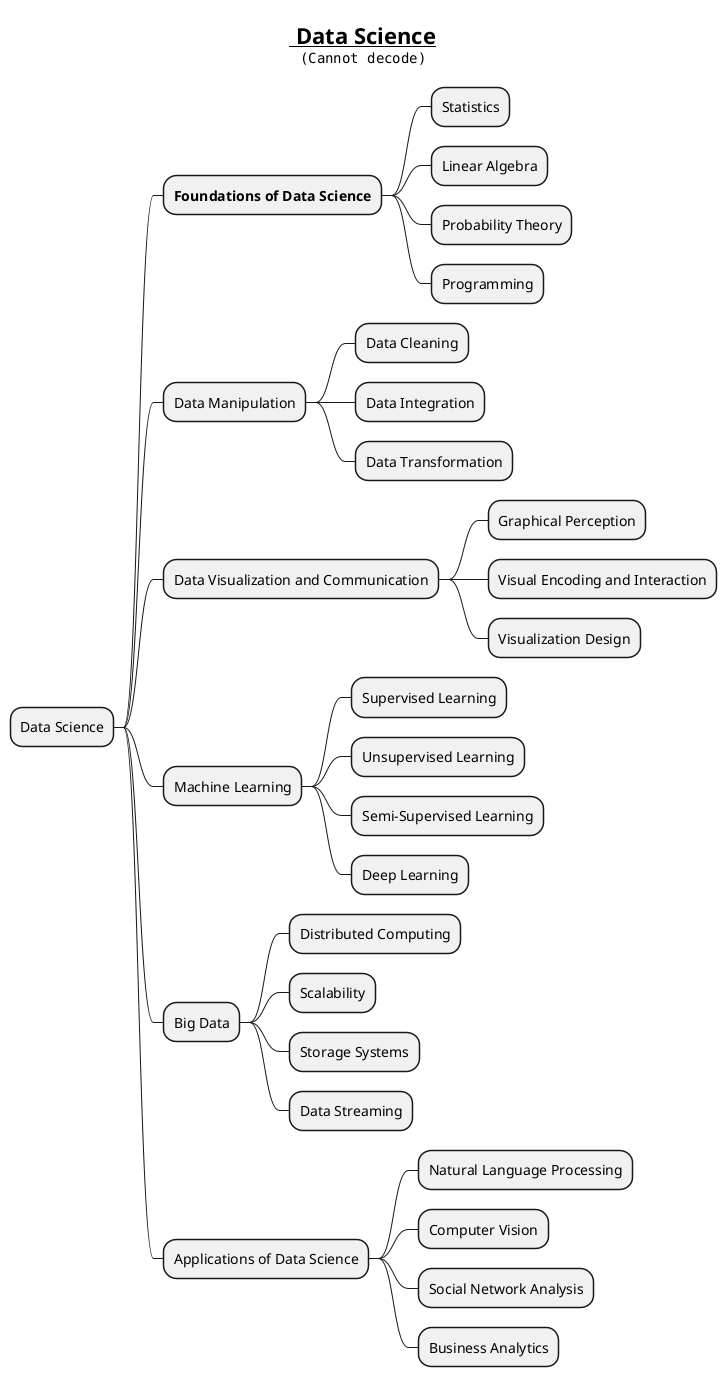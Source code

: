@startmindmap
title =__ Data Science__ \n<img:images/img_17.png>
* Data Science
** **Foundations of Data Science**
*** Statistics
*** Linear Algebra
*** Probability Theory
*** Programming
** Data Manipulation
*** Data Cleaning
*** Data Integration
*** Data Transformation
** Data Visualization and Communication
*** Graphical Perception
*** Visual Encoding and Interaction
*** Visualization Design
** Machine Learning
*** Supervised Learning
*** Unsupervised Learning
*** Semi-Supervised Learning
*** Deep Learning
** Big Data
*** Distributed Computing
*** Scalability
*** Storage Systems
*** Data Streaming
** Applications of Data Science
*** Natural Language Processing
*** Computer Vision
*** Social Network Analysis
*** Business Analytics
@endmindmap

